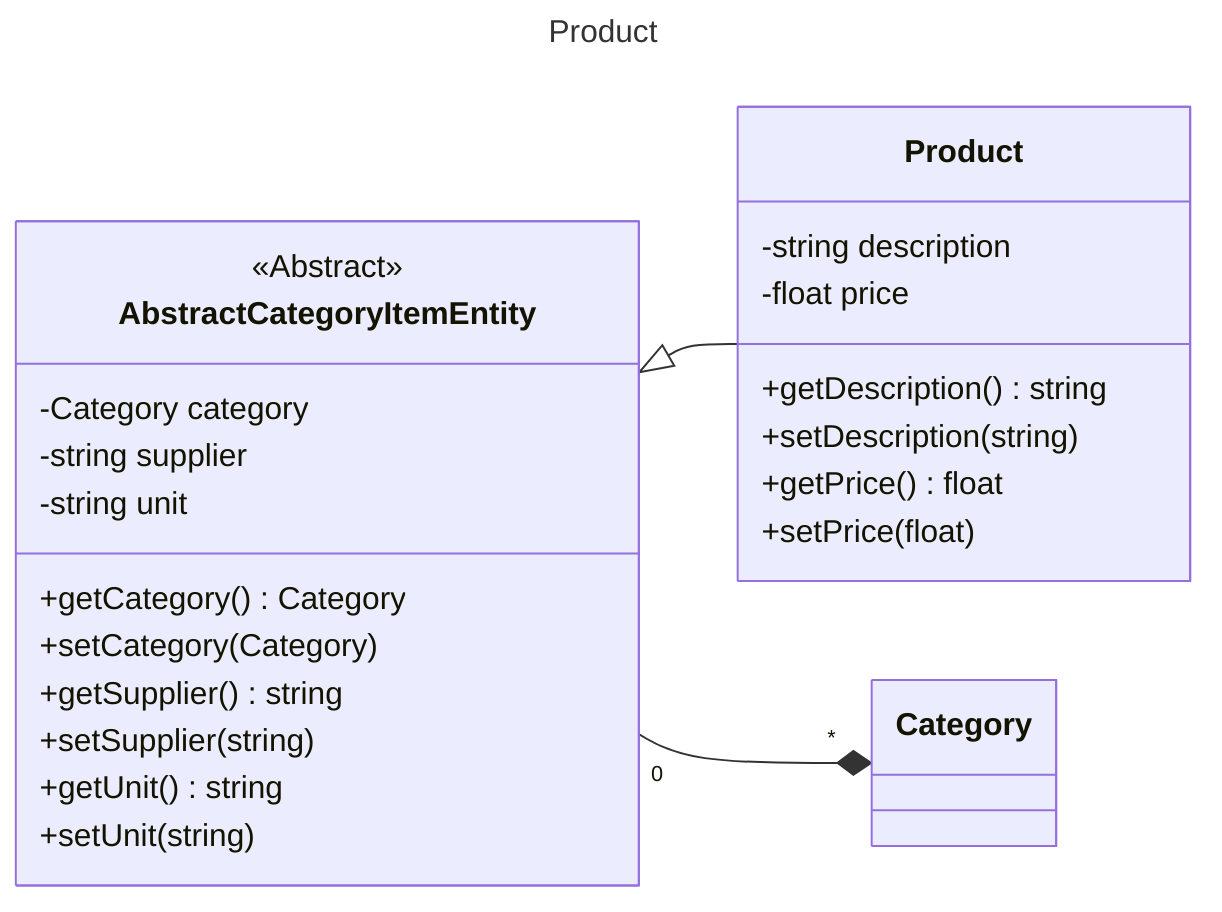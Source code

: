 ---
title: Product
---
classDiagram
    direction LR

    class Category {
    }
    class AbstractCategoryItemEntity {
        <<Abstract>>
        -Category category
        -string supplier
        -string unit
        +getCategory() Category
        +setCategory(Category)
        +getSupplier() string
        +setSupplier(string)
        +getUnit() string
        +setUnit(string)
    }

    class Product {
        -string description
        -float price
        +getDescription() string
        +setDescription(string)
        +getPrice() float
        +setPrice(float)
    }

    AbstractCategoryItemEntity <|-- Product
    AbstractCategoryItemEntity "0" --* "*" Category